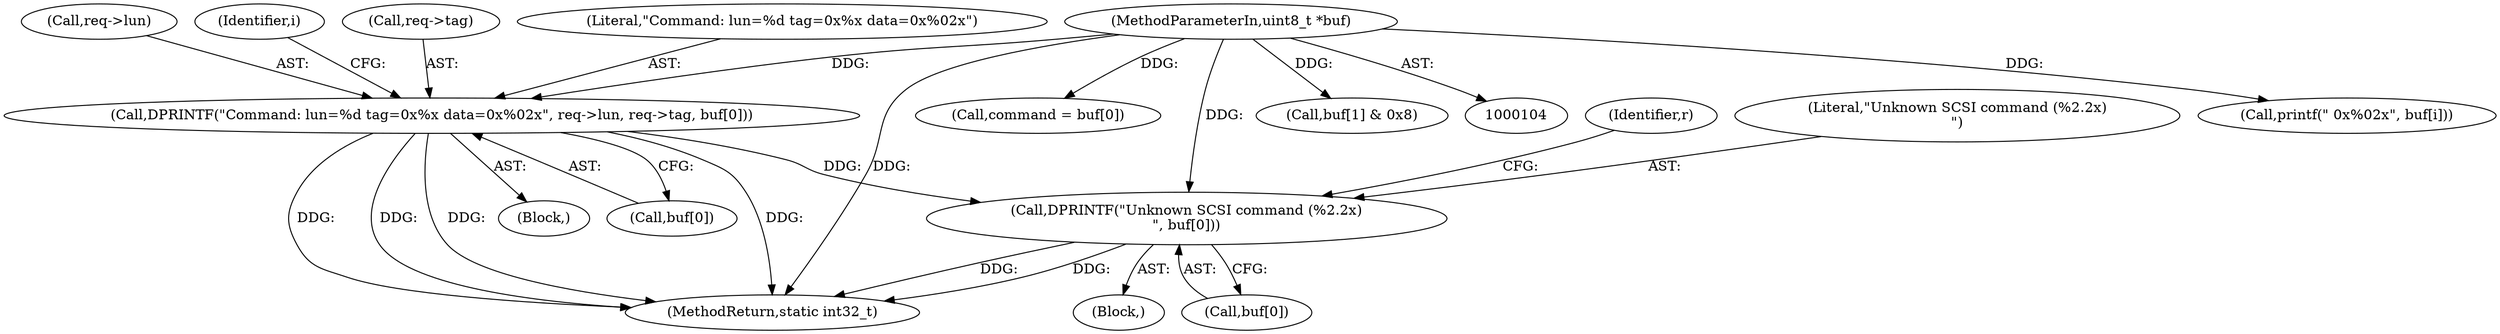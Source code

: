 digraph "0_qemu_7285477ab11831b1cf56e45878a89170dd06d9b9_4@pointer" {
"1000142" [label="(Call,DPRINTF(\"Command: lun=%d tag=0x%x data=0x%02x\", req->lun, req->tag, buf[0]))"];
"1000106" [label="(MethodParameterIn,uint8_t *buf)"];
"1000562" [label="(Call,DPRINTF(\"Unknown SCSI command (%2.2x)\n\", buf[0]))"];
"1000568" [label="(Identifier,r)"];
"1000180" [label="(Block,)"];
"1000157" [label="(Identifier,i)"];
"1000564" [label="(Call,buf[0])"];
"1000107" [label="(Block,)"];
"1000562" [label="(Call,DPRINTF(\"Unknown SCSI command (%2.2x)\n\", buf[0]))"];
"1000171" [label="(Call,printf(\" 0x%02x\", buf[i]))"];
"1000150" [label="(Call,buf[0])"];
"1000128" [label="(Call,command = buf[0])"];
"1000142" [label="(Call,DPRINTF(\"Command: lun=%d tag=0x%x data=0x%02x\", req->lun, req->tag, buf[0]))"];
"1000106" [label="(MethodParameterIn,uint8_t *buf)"];
"1000523" [label="(Call,buf[1] & 0x8)"];
"1000650" [label="(MethodReturn,static int32_t)"];
"1000563" [label="(Literal,\"Unknown SCSI command (%2.2x)\n\")"];
"1000147" [label="(Call,req->tag)"];
"1000143" [label="(Literal,\"Command: lun=%d tag=0x%x data=0x%02x\")"];
"1000144" [label="(Call,req->lun)"];
"1000142" -> "1000107"  [label="AST: "];
"1000142" -> "1000150"  [label="CFG: "];
"1000143" -> "1000142"  [label="AST: "];
"1000144" -> "1000142"  [label="AST: "];
"1000147" -> "1000142"  [label="AST: "];
"1000150" -> "1000142"  [label="AST: "];
"1000157" -> "1000142"  [label="CFG: "];
"1000142" -> "1000650"  [label="DDG: "];
"1000142" -> "1000650"  [label="DDG: "];
"1000142" -> "1000650"  [label="DDG: "];
"1000142" -> "1000650"  [label="DDG: "];
"1000106" -> "1000142"  [label="DDG: "];
"1000142" -> "1000562"  [label="DDG: "];
"1000106" -> "1000104"  [label="AST: "];
"1000106" -> "1000650"  [label="DDG: "];
"1000106" -> "1000128"  [label="DDG: "];
"1000106" -> "1000171"  [label="DDG: "];
"1000106" -> "1000523"  [label="DDG: "];
"1000106" -> "1000562"  [label="DDG: "];
"1000562" -> "1000180"  [label="AST: "];
"1000562" -> "1000564"  [label="CFG: "];
"1000563" -> "1000562"  [label="AST: "];
"1000564" -> "1000562"  [label="AST: "];
"1000568" -> "1000562"  [label="CFG: "];
"1000562" -> "1000650"  [label="DDG: "];
"1000562" -> "1000650"  [label="DDG: "];
}
